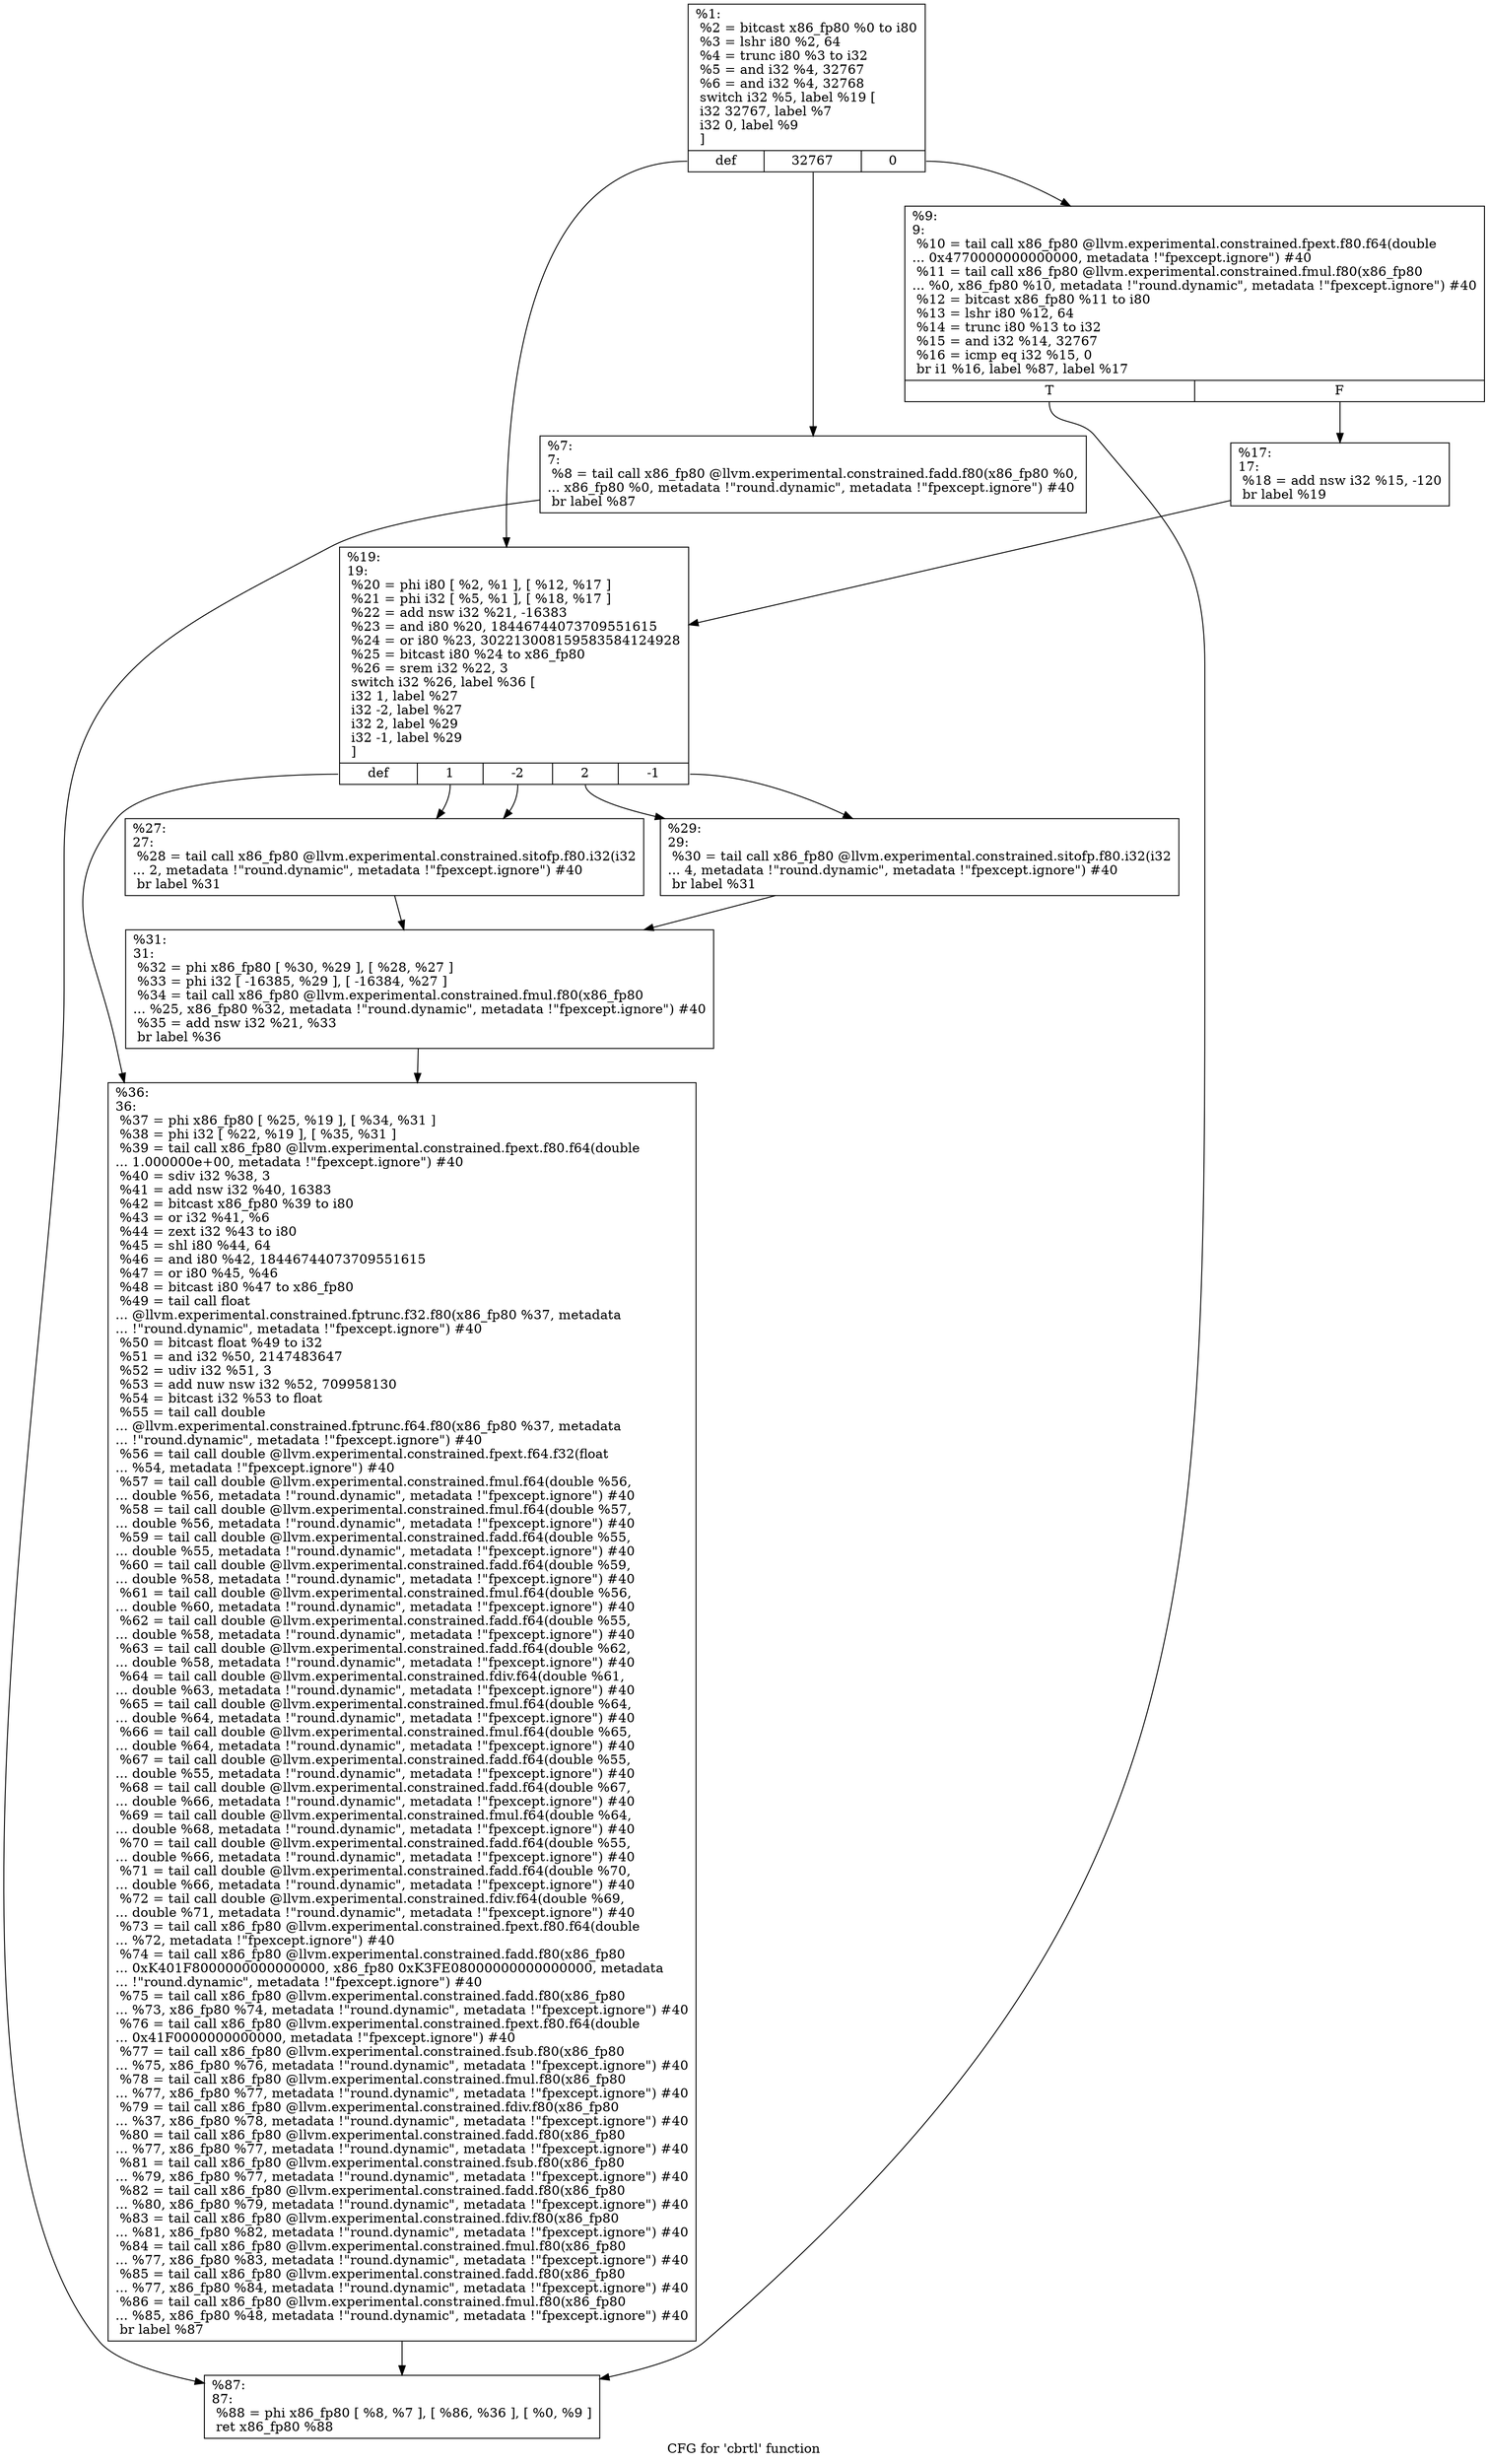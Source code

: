 digraph "CFG for 'cbrtl' function" {
	label="CFG for 'cbrtl' function";

	Node0x1e5f290 [shape=record,label="{%1:\l  %2 = bitcast x86_fp80 %0 to i80\l  %3 = lshr i80 %2, 64\l  %4 = trunc i80 %3 to i32\l  %5 = and i32 %4, 32767\l  %6 = and i32 %4, 32768\l  switch i32 %5, label %19 [\l    i32 32767, label %7\l    i32 0, label %9\l  ]\l|{<s0>def|<s1>32767|<s2>0}}"];
	Node0x1e5f290:s0 -> Node0x1e5f850;
	Node0x1e5f290:s1 -> Node0x1e5f310;
	Node0x1e5f290:s2 -> Node0x1e5f7b0;
	Node0x1e5f310 [shape=record,label="{%7:\l7:                                                \l  %8 = tail call x86_fp80 @llvm.experimental.constrained.fadd.f80(x86_fp80 %0,\l... x86_fp80 %0, metadata !\"round.dynamic\", metadata !\"fpexcept.ignore\") #40\l  br label %87\l}"];
	Node0x1e5f310 -> Node0x1e5f9e0;
	Node0x1e5f7b0 [shape=record,label="{%9:\l9:                                                \l  %10 = tail call x86_fp80 @llvm.experimental.constrained.fpext.f80.f64(double\l... 0x4770000000000000, metadata !\"fpexcept.ignore\") #40\l  %11 = tail call x86_fp80 @llvm.experimental.constrained.fmul.f80(x86_fp80\l... %0, x86_fp80 %10, metadata !\"round.dynamic\", metadata !\"fpexcept.ignore\") #40\l  %12 = bitcast x86_fp80 %11 to i80\l  %13 = lshr i80 %12, 64\l  %14 = trunc i80 %13 to i32\l  %15 = and i32 %14, 32767\l  %16 = icmp eq i32 %15, 0\l  br i1 %16, label %87, label %17\l|{<s0>T|<s1>F}}"];
	Node0x1e5f7b0:s0 -> Node0x1e5f9e0;
	Node0x1e5f7b0:s1 -> Node0x1e5f800;
	Node0x1e5f800 [shape=record,label="{%17:\l17:                                               \l  %18 = add nsw i32 %15, -120\l  br label %19\l}"];
	Node0x1e5f800 -> Node0x1e5f850;
	Node0x1e5f850 [shape=record,label="{%19:\l19:                                               \l  %20 = phi i80 [ %2, %1 ], [ %12, %17 ]\l  %21 = phi i32 [ %5, %1 ], [ %18, %17 ]\l  %22 = add nsw i32 %21, -16383\l  %23 = and i80 %20, 18446744073709551615\l  %24 = or i80 %23, 302213008159583584124928\l  %25 = bitcast i80 %24 to x86_fp80\l  %26 = srem i32 %22, 3\l  switch i32 %26, label %36 [\l    i32 1, label %27\l    i32 -2, label %27\l    i32 2, label %29\l    i32 -1, label %29\l  ]\l|{<s0>def|<s1>1|<s2>-2|<s3>2|<s4>-1}}"];
	Node0x1e5f850:s0 -> Node0x1e5f990;
	Node0x1e5f850:s1 -> Node0x1e5f8a0;
	Node0x1e5f850:s2 -> Node0x1e5f8a0;
	Node0x1e5f850:s3 -> Node0x1e5f8f0;
	Node0x1e5f850:s4 -> Node0x1e5f8f0;
	Node0x1e5f8a0 [shape=record,label="{%27:\l27:                                               \l  %28 = tail call x86_fp80 @llvm.experimental.constrained.sitofp.f80.i32(i32\l... 2, metadata !\"round.dynamic\", metadata !\"fpexcept.ignore\") #40\l  br label %31\l}"];
	Node0x1e5f8a0 -> Node0x1e5f940;
	Node0x1e5f8f0 [shape=record,label="{%29:\l29:                                               \l  %30 = tail call x86_fp80 @llvm.experimental.constrained.sitofp.f80.i32(i32\l... 4, metadata !\"round.dynamic\", metadata !\"fpexcept.ignore\") #40\l  br label %31\l}"];
	Node0x1e5f8f0 -> Node0x1e5f940;
	Node0x1e5f940 [shape=record,label="{%31:\l31:                                               \l  %32 = phi x86_fp80 [ %30, %29 ], [ %28, %27 ]\l  %33 = phi i32 [ -16385, %29 ], [ -16384, %27 ]\l  %34 = tail call x86_fp80 @llvm.experimental.constrained.fmul.f80(x86_fp80\l... %25, x86_fp80 %32, metadata !\"round.dynamic\", metadata !\"fpexcept.ignore\") #40\l  %35 = add nsw i32 %21, %33\l  br label %36\l}"];
	Node0x1e5f940 -> Node0x1e5f990;
	Node0x1e5f990 [shape=record,label="{%36:\l36:                                               \l  %37 = phi x86_fp80 [ %25, %19 ], [ %34, %31 ]\l  %38 = phi i32 [ %22, %19 ], [ %35, %31 ]\l  %39 = tail call x86_fp80 @llvm.experimental.constrained.fpext.f80.f64(double\l... 1.000000e+00, metadata !\"fpexcept.ignore\") #40\l  %40 = sdiv i32 %38, 3\l  %41 = add nsw i32 %40, 16383\l  %42 = bitcast x86_fp80 %39 to i80\l  %43 = or i32 %41, %6\l  %44 = zext i32 %43 to i80\l  %45 = shl i80 %44, 64\l  %46 = and i80 %42, 18446744073709551615\l  %47 = or i80 %45, %46\l  %48 = bitcast i80 %47 to x86_fp80\l  %49 = tail call float\l... @llvm.experimental.constrained.fptrunc.f32.f80(x86_fp80 %37, metadata\l... !\"round.dynamic\", metadata !\"fpexcept.ignore\") #40\l  %50 = bitcast float %49 to i32\l  %51 = and i32 %50, 2147483647\l  %52 = udiv i32 %51, 3\l  %53 = add nuw nsw i32 %52, 709958130\l  %54 = bitcast i32 %53 to float\l  %55 = tail call double\l... @llvm.experimental.constrained.fptrunc.f64.f80(x86_fp80 %37, metadata\l... !\"round.dynamic\", metadata !\"fpexcept.ignore\") #40\l  %56 = tail call double @llvm.experimental.constrained.fpext.f64.f32(float\l... %54, metadata !\"fpexcept.ignore\") #40\l  %57 = tail call double @llvm.experimental.constrained.fmul.f64(double %56,\l... double %56, metadata !\"round.dynamic\", metadata !\"fpexcept.ignore\") #40\l  %58 = tail call double @llvm.experimental.constrained.fmul.f64(double %57,\l... double %56, metadata !\"round.dynamic\", metadata !\"fpexcept.ignore\") #40\l  %59 = tail call double @llvm.experimental.constrained.fadd.f64(double %55,\l... double %55, metadata !\"round.dynamic\", metadata !\"fpexcept.ignore\") #40\l  %60 = tail call double @llvm.experimental.constrained.fadd.f64(double %59,\l... double %58, metadata !\"round.dynamic\", metadata !\"fpexcept.ignore\") #40\l  %61 = tail call double @llvm.experimental.constrained.fmul.f64(double %56,\l... double %60, metadata !\"round.dynamic\", metadata !\"fpexcept.ignore\") #40\l  %62 = tail call double @llvm.experimental.constrained.fadd.f64(double %55,\l... double %58, metadata !\"round.dynamic\", metadata !\"fpexcept.ignore\") #40\l  %63 = tail call double @llvm.experimental.constrained.fadd.f64(double %62,\l... double %58, metadata !\"round.dynamic\", metadata !\"fpexcept.ignore\") #40\l  %64 = tail call double @llvm.experimental.constrained.fdiv.f64(double %61,\l... double %63, metadata !\"round.dynamic\", metadata !\"fpexcept.ignore\") #40\l  %65 = tail call double @llvm.experimental.constrained.fmul.f64(double %64,\l... double %64, metadata !\"round.dynamic\", metadata !\"fpexcept.ignore\") #40\l  %66 = tail call double @llvm.experimental.constrained.fmul.f64(double %65,\l... double %64, metadata !\"round.dynamic\", metadata !\"fpexcept.ignore\") #40\l  %67 = tail call double @llvm.experimental.constrained.fadd.f64(double %55,\l... double %55, metadata !\"round.dynamic\", metadata !\"fpexcept.ignore\") #40\l  %68 = tail call double @llvm.experimental.constrained.fadd.f64(double %67,\l... double %66, metadata !\"round.dynamic\", metadata !\"fpexcept.ignore\") #40\l  %69 = tail call double @llvm.experimental.constrained.fmul.f64(double %64,\l... double %68, metadata !\"round.dynamic\", metadata !\"fpexcept.ignore\") #40\l  %70 = tail call double @llvm.experimental.constrained.fadd.f64(double %55,\l... double %66, metadata !\"round.dynamic\", metadata !\"fpexcept.ignore\") #40\l  %71 = tail call double @llvm.experimental.constrained.fadd.f64(double %70,\l... double %66, metadata !\"round.dynamic\", metadata !\"fpexcept.ignore\") #40\l  %72 = tail call double @llvm.experimental.constrained.fdiv.f64(double %69,\l... double %71, metadata !\"round.dynamic\", metadata !\"fpexcept.ignore\") #40\l  %73 = tail call x86_fp80 @llvm.experimental.constrained.fpext.f80.f64(double\l... %72, metadata !\"fpexcept.ignore\") #40\l  %74 = tail call x86_fp80 @llvm.experimental.constrained.fadd.f80(x86_fp80\l... 0xK401F8000000000000000, x86_fp80 0xK3FE08000000000000000, metadata\l... !\"round.dynamic\", metadata !\"fpexcept.ignore\") #40\l  %75 = tail call x86_fp80 @llvm.experimental.constrained.fadd.f80(x86_fp80\l... %73, x86_fp80 %74, metadata !\"round.dynamic\", metadata !\"fpexcept.ignore\") #40\l  %76 = tail call x86_fp80 @llvm.experimental.constrained.fpext.f80.f64(double\l... 0x41F0000000000000, metadata !\"fpexcept.ignore\") #40\l  %77 = tail call x86_fp80 @llvm.experimental.constrained.fsub.f80(x86_fp80\l... %75, x86_fp80 %76, metadata !\"round.dynamic\", metadata !\"fpexcept.ignore\") #40\l  %78 = tail call x86_fp80 @llvm.experimental.constrained.fmul.f80(x86_fp80\l... %77, x86_fp80 %77, metadata !\"round.dynamic\", metadata !\"fpexcept.ignore\") #40\l  %79 = tail call x86_fp80 @llvm.experimental.constrained.fdiv.f80(x86_fp80\l... %37, x86_fp80 %78, metadata !\"round.dynamic\", metadata !\"fpexcept.ignore\") #40\l  %80 = tail call x86_fp80 @llvm.experimental.constrained.fadd.f80(x86_fp80\l... %77, x86_fp80 %77, metadata !\"round.dynamic\", metadata !\"fpexcept.ignore\") #40\l  %81 = tail call x86_fp80 @llvm.experimental.constrained.fsub.f80(x86_fp80\l... %79, x86_fp80 %77, metadata !\"round.dynamic\", metadata !\"fpexcept.ignore\") #40\l  %82 = tail call x86_fp80 @llvm.experimental.constrained.fadd.f80(x86_fp80\l... %80, x86_fp80 %79, metadata !\"round.dynamic\", metadata !\"fpexcept.ignore\") #40\l  %83 = tail call x86_fp80 @llvm.experimental.constrained.fdiv.f80(x86_fp80\l... %81, x86_fp80 %82, metadata !\"round.dynamic\", metadata !\"fpexcept.ignore\") #40\l  %84 = tail call x86_fp80 @llvm.experimental.constrained.fmul.f80(x86_fp80\l... %77, x86_fp80 %83, metadata !\"round.dynamic\", metadata !\"fpexcept.ignore\") #40\l  %85 = tail call x86_fp80 @llvm.experimental.constrained.fadd.f80(x86_fp80\l... %77, x86_fp80 %84, metadata !\"round.dynamic\", metadata !\"fpexcept.ignore\") #40\l  %86 = tail call x86_fp80 @llvm.experimental.constrained.fmul.f80(x86_fp80\l... %85, x86_fp80 %48, metadata !\"round.dynamic\", metadata !\"fpexcept.ignore\") #40\l  br label %87\l}"];
	Node0x1e5f990 -> Node0x1e5f9e0;
	Node0x1e5f9e0 [shape=record,label="{%87:\l87:                                               \l  %88 = phi x86_fp80 [ %8, %7 ], [ %86, %36 ], [ %0, %9 ]\l  ret x86_fp80 %88\l}"];
}
